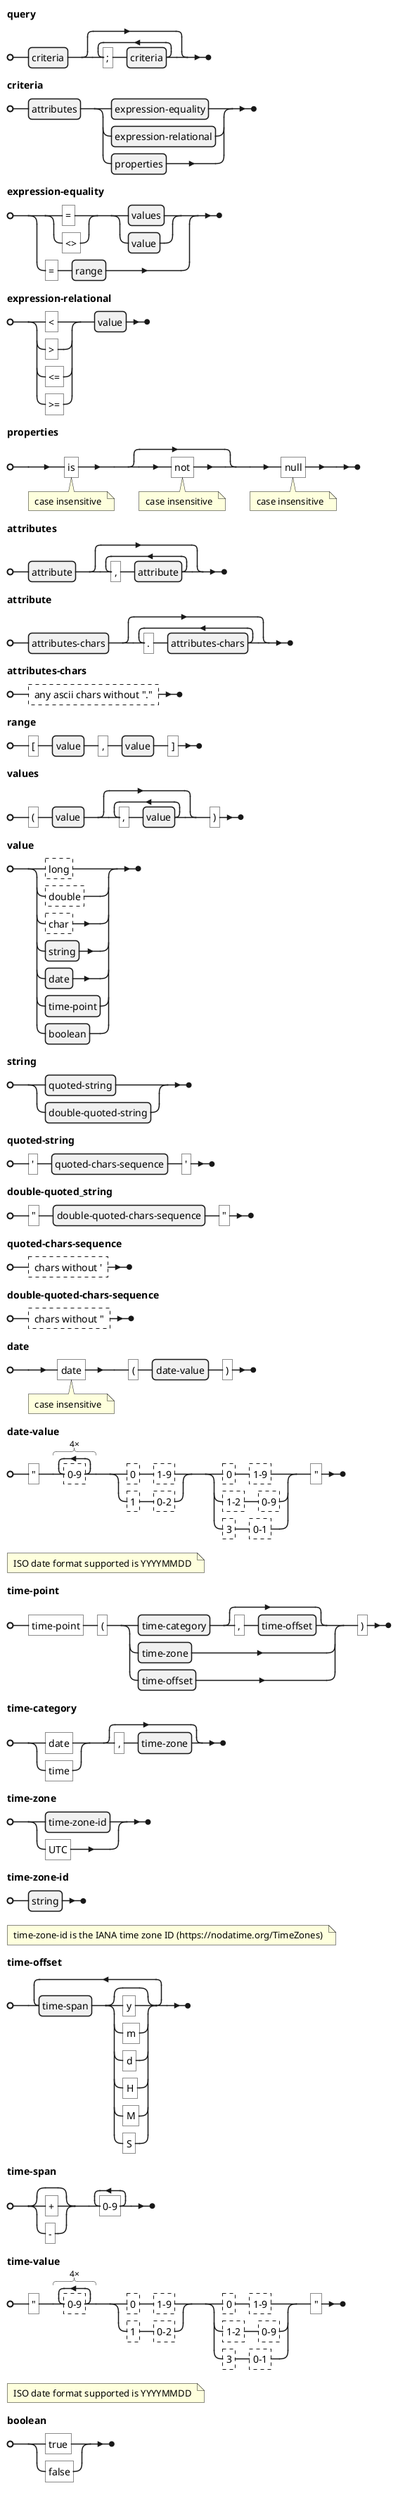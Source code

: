 @startebnf

query = criteria , {';', criteria};

criteria = attributes ,
   (
       expression-equality
     | expression-relational
     | properties
   )
   ;

expression-equality =   ('=' | '<>'), (values | value)
                      | '=', range
                      ;

expression-relational = ('<' | '>' | '<=' | '>='), value;

properties = 'is' (* case insensitive *), ['not' (* case insensitive *)], 'null' (* case insensitive *);

attributes = attribute , {',', attribute};

attribute = attributes-chars , {'.', attributes-chars};

attributes-chars = ? any ascii chars without "." ?;

range =  '[', value, ',', value,']';

values = '(',value, {',', value},')';

value = ?long?
| ?double?
| ?char?
| string
| date
| time-point
| boolean;

string = quoted-string
       | double-quoted-string ;
quoted-string = "'", quoted-chars-sequence, "'";
double-quoted_string = '"', double-quoted-chars-sequence, '"';

quoted-chars-sequence = ? chars without ' ?;
double-quoted-chars-sequence = ? chars without " ?;

date = 'date' (* case insensitive *),'(',date-value,')';

' TODO check date-value support quote and double quote
date-value = '"',4*?0-9?,(?0?,?1-9?|?1?,?0-2?),(?0?,?1-9?|?1-2?,?0-9?|?3?,?0-1?),'"';

(* ISO date format supported is YYYYMMDD *)

time-point = 'time-point','(',(time-category,[',', time-offset] | time-zone | time-offset),')';

time-category = ('date' | 'time'), [',', time-zone];

time-zone = time-zone-id | 'UTC';

time-zone-id = string;

(* time-zone-id is the IANA time zone ID (https://nodatime.org/TimeZones) *)

time-offset = {
    time-span,
    [   'y'
      | 'm'
      | 'd'
      | 'H'
      | 'M'
      | 'S'
    ]}-
    ;

time-span = ['+'|'-'],{'0-9'}-;

time-value = '"',4*?0-9?,(?0?,?1-9?|?1?,?0-2?),(?0?,?1-9?|?1-2?,?0-9?|?3?,?0-1?),'"';

(* ISO date format supported is YYYYMMDD *)

boolean = 'true'
        | 'false';
@endebnf